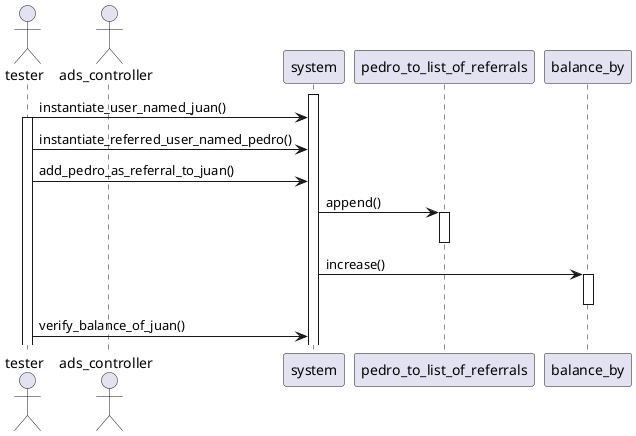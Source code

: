 @startuml
actor tester
actor ads_controller
participant system
activate system
tester -> system: instantiate_user_named_juan()
activate tester
tester -> system: instantiate_referred_user_named_pedro()
tester -> system: add_pedro_as_referral_to_juan()
participant pedro_to_list_of_referrals
system -> pedro_to_list_of_referrals: append()
activate pedro_to_list_of_referrals
deactivate pedro_to_list_of_referrals
participant balance_by
system -> balance_by: increase()
activate balance_by
deactivate balance_by
tester -> system: verify_balance_of_juan()
@enduml
